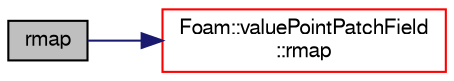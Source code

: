 digraph "rmap"
{
  bgcolor="transparent";
  edge [fontname="FreeSans",fontsize="10",labelfontname="FreeSans",labelfontsize="10"];
  node [fontname="FreeSans",fontsize="10",shape=record];
  rankdir="LR";
  Node1 [label="rmap",height=0.2,width=0.4,color="black", fillcolor="grey75", style="filled" fontcolor="black"];
  Node1 -> Node2 [color="midnightblue",fontsize="10",style="solid",fontname="FreeSans"];
  Node2 [label="Foam::valuePointPatchField\l::rmap",height=0.2,width=0.4,color="red",URL="$a02705.html#ae2d7451572e8a2b9fa83d64dbafa419f",tooltip="Reverse map the given PointPatchField onto. "];
}
